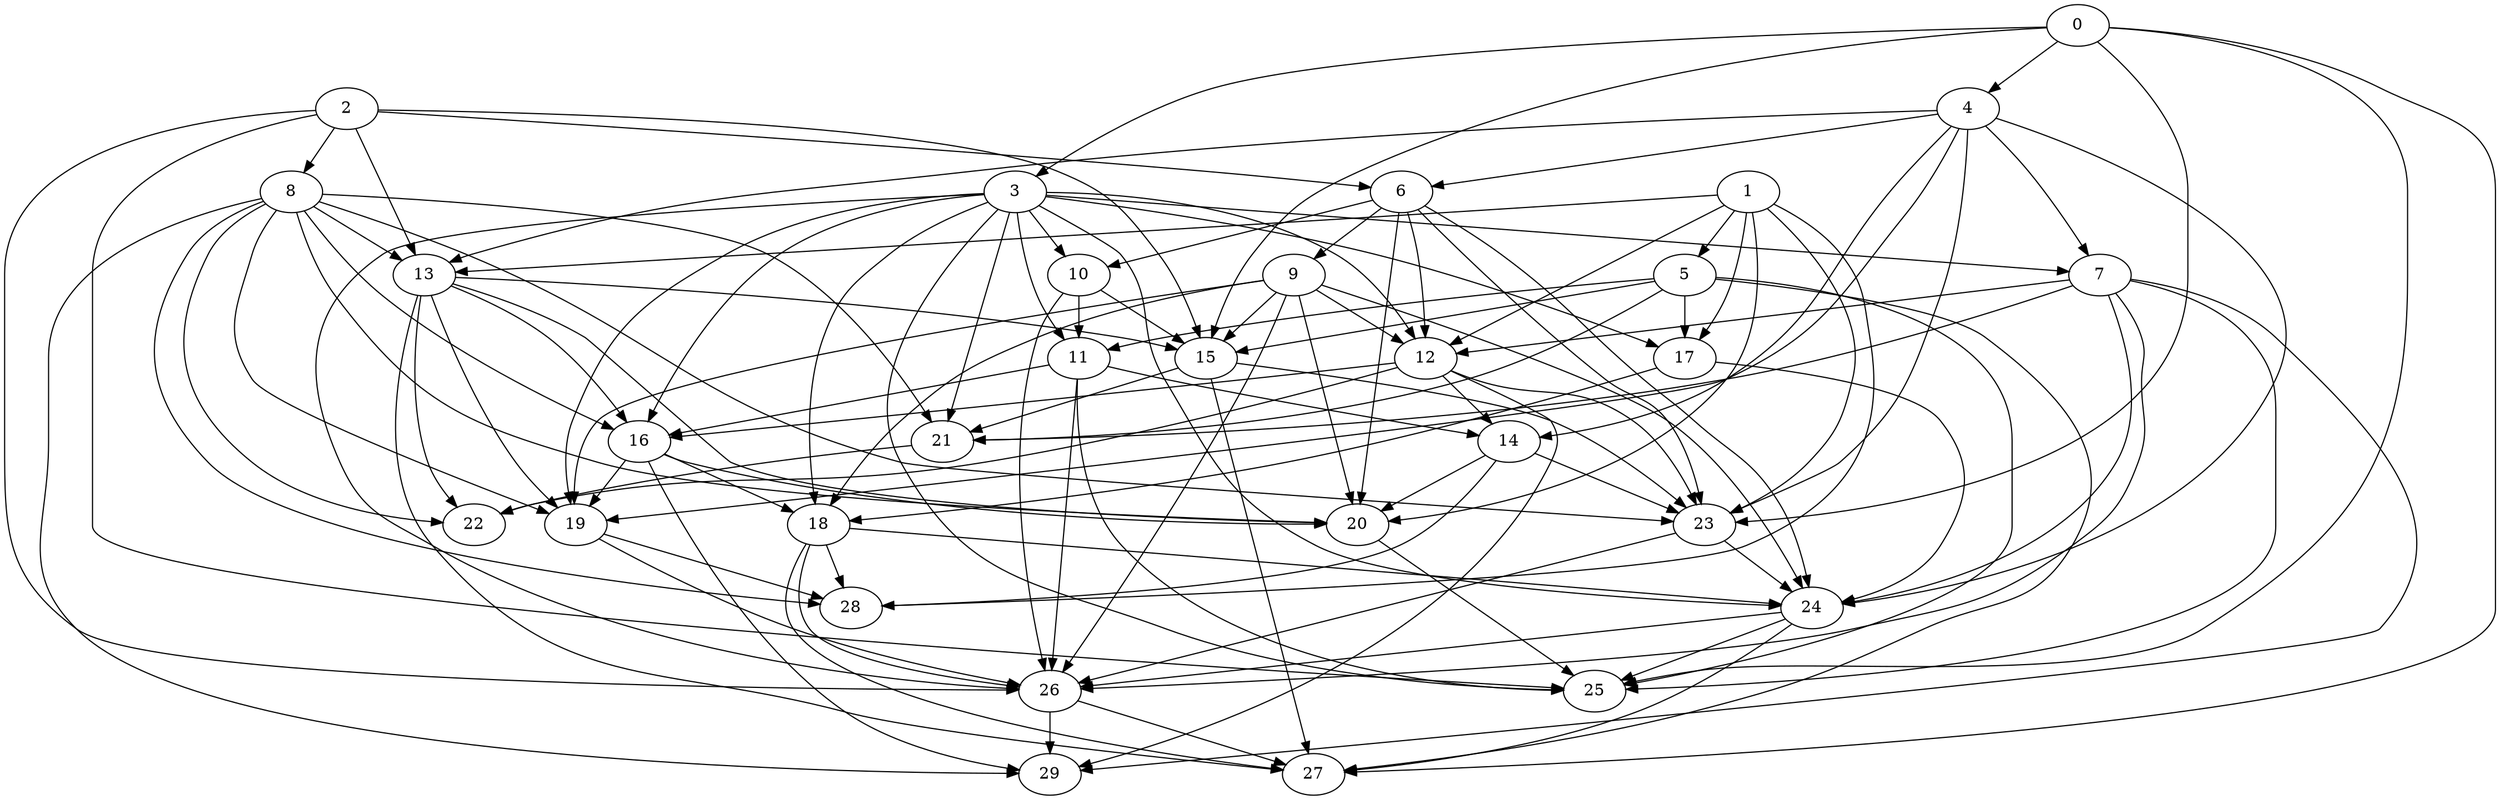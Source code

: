 digraph "Random_Nodes_30_Density_3.90_CCR_0.10_WeightType_Random_Heterogeneous-4-4" {
0 [Weight=175];
2 [Weight=306];
4 [Weight=219];
1 [Weight=219];
3 [Weight=219];
8 [Weight=394];
6 [Weight=87];
5 [Weight=350];
9 [Weight=350];
10 [Weight=262];
7 [Weight=175];
13 [Weight=219];
17 [Weight=437];
12 [Weight=175];
11 [Weight=175];
16 [Weight=219];
15 [Weight=175];
14 [Weight=131];
18 [Weight=262];
23 [Weight=175];
24 [Weight=350];
19 [Weight=175];
26 [Weight=87];
21 [Weight=175];
27 [Weight=437];
20 [Weight=219];
22 [Weight=350];
28 [Weight=262];
25 [Weight=175];
29 [Weight=87];
18 -> 26 [Weight=8];
26 -> 27 [Weight=7];
9 -> 24 [Weight=9];
11 -> 25 [Weight=3];
5 -> 11 [Weight=9];
8 -> 16 [Weight=6];
3 -> 7 [Weight=2];
6 -> 24 [Weight=9];
8 -> 29 [Weight=4];
8 -> 23 [Weight=3];
3 -> 17 [Weight=9];
9 -> 20 [Weight=8];
15 -> 27 [Weight=4];
19 -> 26 [Weight=4];
20 -> 25 [Weight=6];
16 -> 19 [Weight=8];
19 -> 28 [Weight=8];
13 -> 20 [Weight=4];
1 -> 12 [Weight=2];
4 -> 24 [Weight=5];
18 -> 27 [Weight=8];
4 -> 6 [Weight=9];
9 -> 19 [Weight=10];
3 -> 24 [Weight=9];
6 -> 20 [Weight=3];
7 -> 26 [Weight=3];
0 -> 4 [Weight=9];
10 -> 15 [Weight=9];
17 -> 24 [Weight=5];
9 -> 12 [Weight=5];
24 -> 27 [Weight=6];
7 -> 25 [Weight=3];
11 -> 16 [Weight=2];
7 -> 24 [Weight=9];
11 -> 26 [Weight=3];
8 -> 13 [Weight=9];
3 -> 26 [Weight=2];
8 -> 28 [Weight=6];
8 -> 20 [Weight=2];
1 -> 5 [Weight=9];
15 -> 23 [Weight=8];
4 -> 14 [Weight=7];
1 -> 17 [Weight=4];
3 -> 21 [Weight=4];
2 -> 26 [Weight=4];
23 -> 26 [Weight=5];
5 -> 15 [Weight=4];
13 -> 19 [Weight=10];
1 -> 28 [Weight=4];
7 -> 29 [Weight=3];
2 -> 15 [Weight=7];
26 -> 29 [Weight=9];
5 -> 25 [Weight=10];
11 -> 14 [Weight=6];
9 -> 15 [Weight=9];
2 -> 25 [Weight=8];
4 -> 13 [Weight=8];
16 -> 20 [Weight=9];
12 -> 23 [Weight=5];
5 -> 27 [Weight=10];
8 -> 19 [Weight=9];
4 -> 23 [Weight=7];
6 -> 23 [Weight=2];
8 -> 22 [Weight=9];
2 -> 8 [Weight=4];
17 -> 18 [Weight=10];
4 -> 19 [Weight=9];
12 -> 22 [Weight=7];
24 -> 26 [Weight=2];
13 -> 16 [Weight=9];
7 -> 12 [Weight=3];
1 -> 20 [Weight=10];
3 -> 11 [Weight=3];
14 -> 20 [Weight=4];
16 -> 18 [Weight=8];
15 -> 21 [Weight=3];
0 -> 27 [Weight=5];
21 -> 22 [Weight=3];
18 -> 28 [Weight=3];
13 -> 27 [Weight=2];
14 -> 28 [Weight=9];
3 -> 18 [Weight=3];
3 -> 16 [Weight=5];
18 -> 24 [Weight=7];
9 -> 26 [Weight=6];
10 -> 26 [Weight=9];
12 -> 16 [Weight=4];
13 -> 15 [Weight=5];
6 -> 12 [Weight=10];
2 -> 6 [Weight=9];
0 -> 3 [Weight=3];
23 -> 24 [Weight=5];
12 -> 14 [Weight=7];
5 -> 17 [Weight=3];
14 -> 23 [Weight=7];
1 -> 13 [Weight=8];
6 -> 9 [Weight=9];
12 -> 29 [Weight=4];
2 -> 13 [Weight=3];
3 -> 12 [Weight=8];
7 -> 21 [Weight=7];
0 -> 23 [Weight=2];
5 -> 21 [Weight=5];
3 -> 10 [Weight=8];
6 -> 10 [Weight=8];
0 -> 15 [Weight=7];
8 -> 21 [Weight=9];
0 -> 25 [Weight=7];
1 -> 23 [Weight=4];
3 -> 19 [Weight=5];
16 -> 29 [Weight=3];
4 -> 7 [Weight=3];
24 -> 25 [Weight=2];
13 -> 22 [Weight=9];
9 -> 18 [Weight=5];
3 -> 25 [Weight=5];
10 -> 11 [Weight=6];
}
